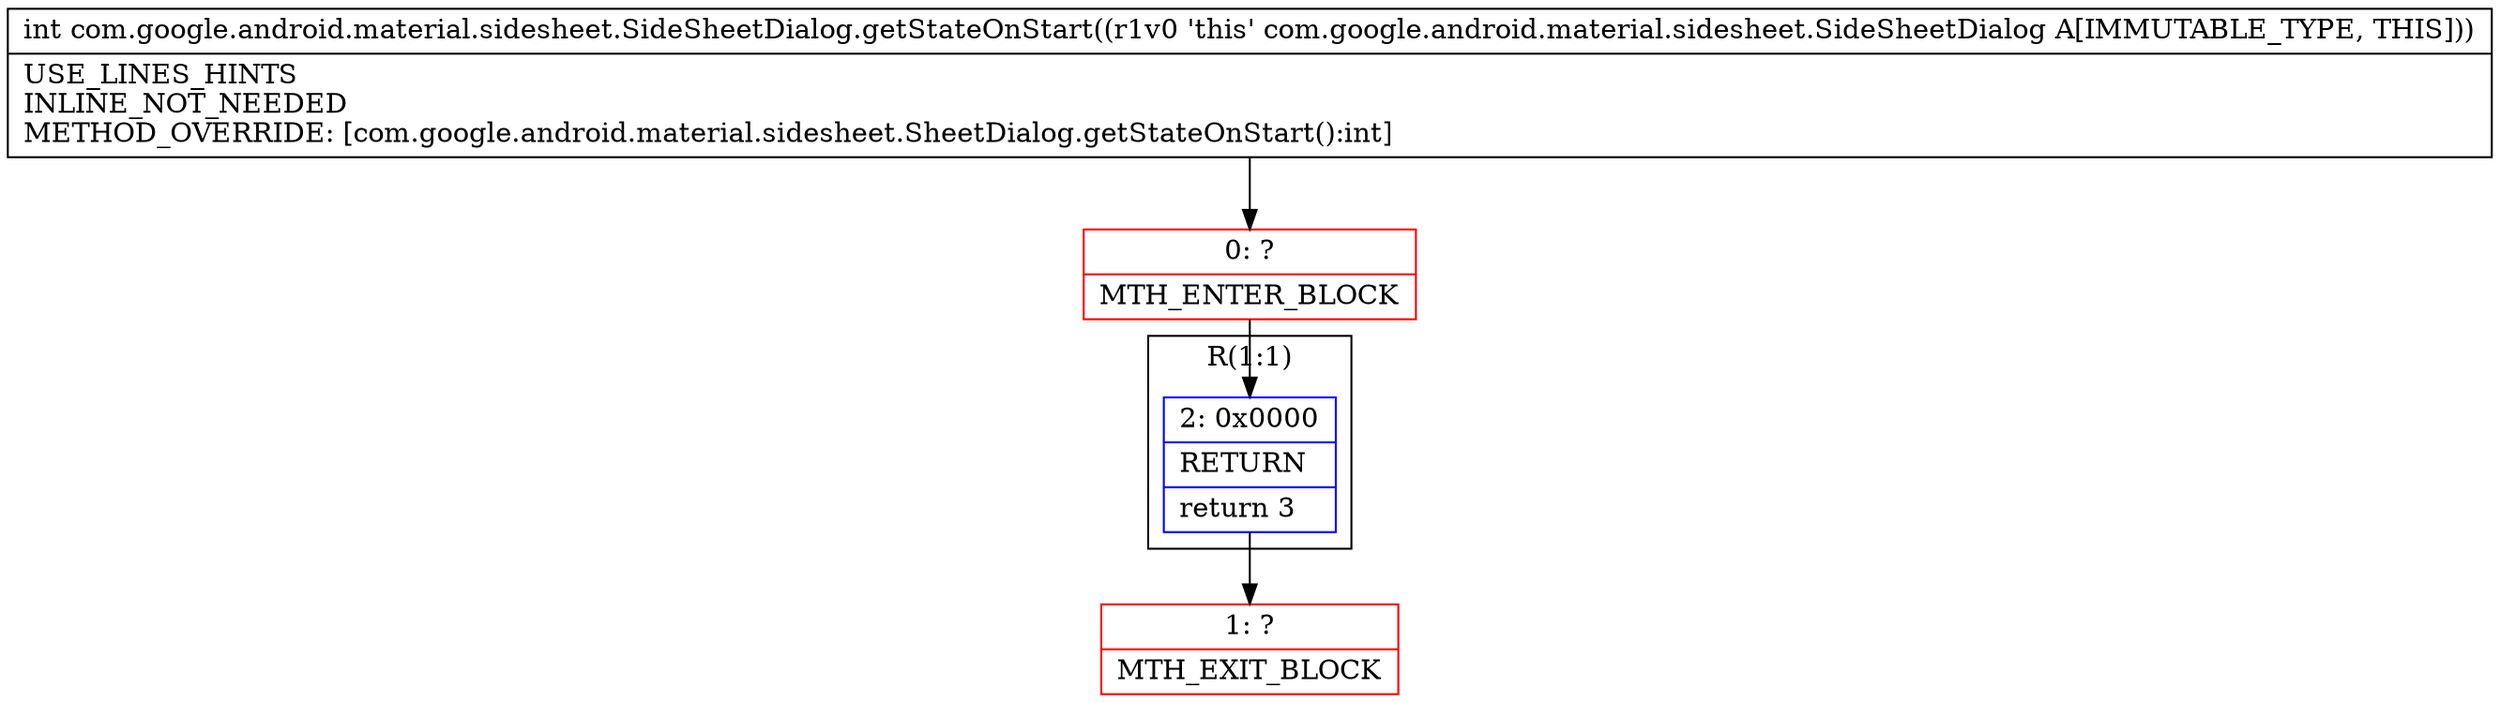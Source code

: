 digraph "CFG forcom.google.android.material.sidesheet.SideSheetDialog.getStateOnStart()I" {
subgraph cluster_Region_146464033 {
label = "R(1:1)";
node [shape=record,color=blue];
Node_2 [shape=record,label="{2\:\ 0x0000|RETURN\l|return 3\l}"];
}
Node_0 [shape=record,color=red,label="{0\:\ ?|MTH_ENTER_BLOCK\l}"];
Node_1 [shape=record,color=red,label="{1\:\ ?|MTH_EXIT_BLOCK\l}"];
MethodNode[shape=record,label="{int com.google.android.material.sidesheet.SideSheetDialog.getStateOnStart((r1v0 'this' com.google.android.material.sidesheet.SideSheetDialog A[IMMUTABLE_TYPE, THIS]))  | USE_LINES_HINTS\lINLINE_NOT_NEEDED\lMETHOD_OVERRIDE: [com.google.android.material.sidesheet.SheetDialog.getStateOnStart():int]\l}"];
MethodNode -> Node_0;Node_2 -> Node_1;
Node_0 -> Node_2;
}

